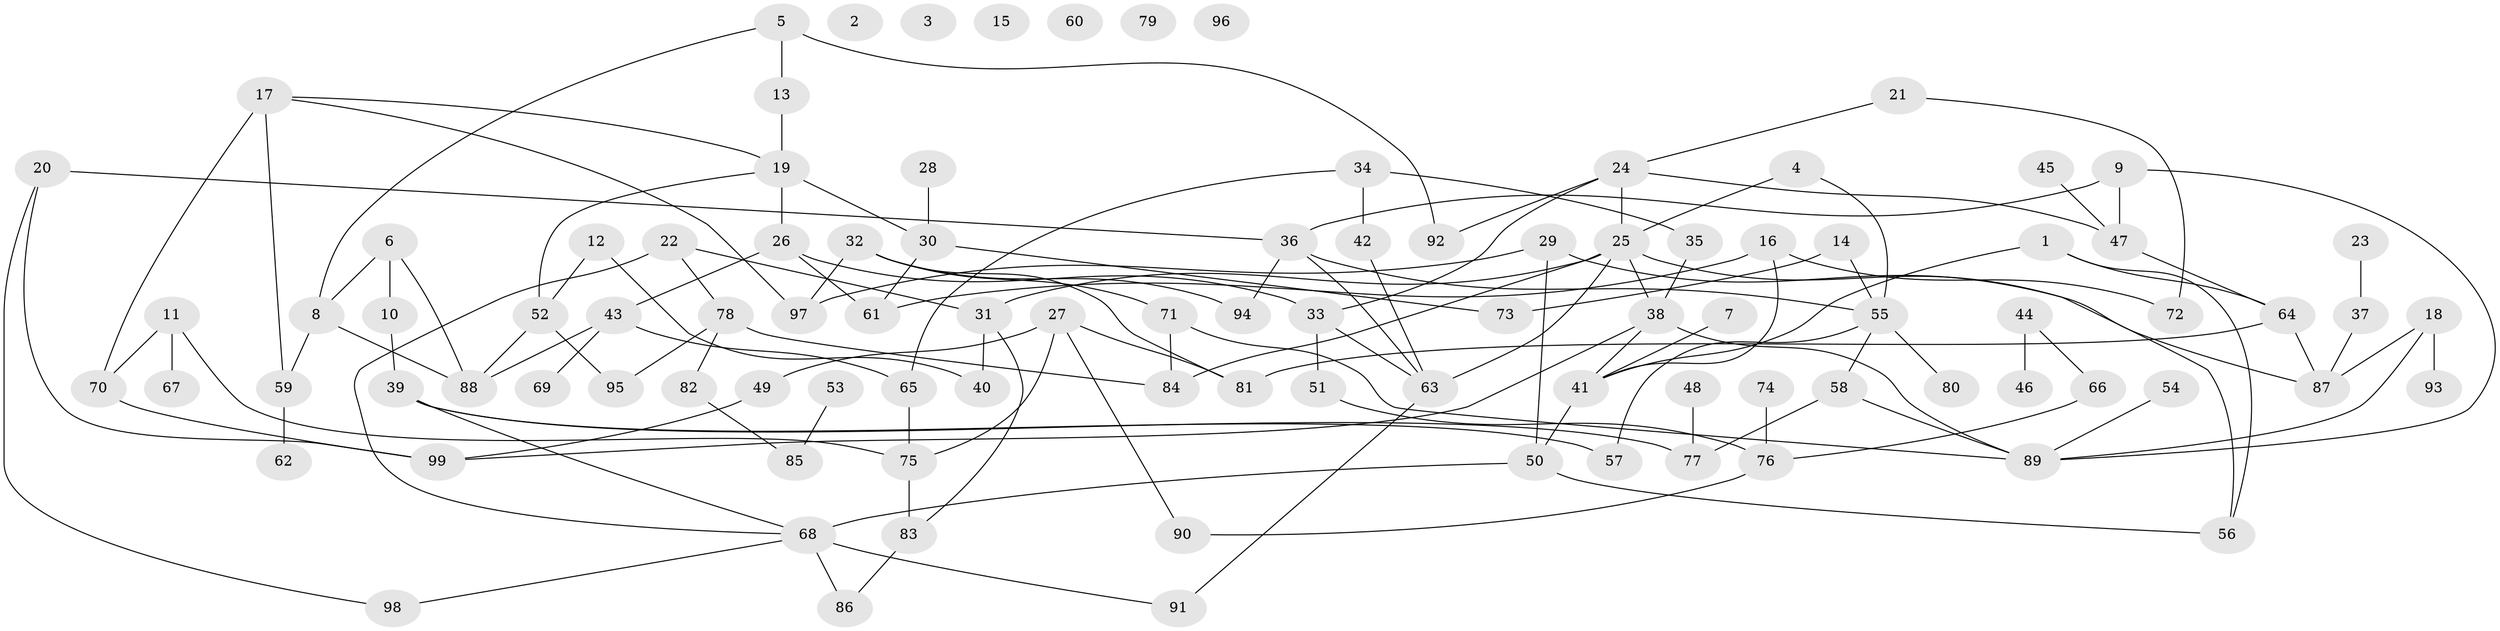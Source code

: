 // Generated by graph-tools (version 1.1) at 2025/13/03/09/25 04:13:08]
// undirected, 99 vertices, 135 edges
graph export_dot {
graph [start="1"]
  node [color=gray90,style=filled];
  1;
  2;
  3;
  4;
  5;
  6;
  7;
  8;
  9;
  10;
  11;
  12;
  13;
  14;
  15;
  16;
  17;
  18;
  19;
  20;
  21;
  22;
  23;
  24;
  25;
  26;
  27;
  28;
  29;
  30;
  31;
  32;
  33;
  34;
  35;
  36;
  37;
  38;
  39;
  40;
  41;
  42;
  43;
  44;
  45;
  46;
  47;
  48;
  49;
  50;
  51;
  52;
  53;
  54;
  55;
  56;
  57;
  58;
  59;
  60;
  61;
  62;
  63;
  64;
  65;
  66;
  67;
  68;
  69;
  70;
  71;
  72;
  73;
  74;
  75;
  76;
  77;
  78;
  79;
  80;
  81;
  82;
  83;
  84;
  85;
  86;
  87;
  88;
  89;
  90;
  91;
  92;
  93;
  94;
  95;
  96;
  97;
  98;
  99;
  1 -- 41;
  1 -- 56;
  1 -- 64;
  4 -- 25;
  4 -- 55;
  5 -- 8;
  5 -- 13;
  5 -- 92;
  6 -- 8;
  6 -- 10;
  6 -- 88;
  7 -- 41;
  8 -- 59;
  8 -- 88;
  9 -- 36;
  9 -- 47;
  9 -- 89;
  10 -- 39;
  11 -- 67;
  11 -- 70;
  11 -- 75;
  12 -- 40;
  12 -- 52;
  13 -- 19;
  14 -- 55;
  14 -- 73;
  16 -- 41;
  16 -- 61;
  16 -- 72;
  17 -- 19;
  17 -- 59;
  17 -- 70;
  17 -- 97;
  18 -- 87;
  18 -- 89;
  18 -- 93;
  19 -- 26;
  19 -- 30;
  19 -- 52;
  20 -- 36;
  20 -- 98;
  20 -- 99;
  21 -- 24;
  21 -- 72;
  22 -- 31;
  22 -- 68;
  22 -- 78;
  23 -- 37;
  24 -- 25;
  24 -- 33;
  24 -- 47;
  24 -- 92;
  25 -- 31;
  25 -- 38;
  25 -- 56;
  25 -- 63;
  25 -- 84;
  26 -- 33;
  26 -- 43;
  26 -- 61;
  27 -- 49;
  27 -- 75;
  27 -- 81;
  27 -- 90;
  28 -- 30;
  29 -- 50;
  29 -- 87;
  29 -- 97;
  30 -- 61;
  30 -- 73;
  31 -- 40;
  31 -- 83;
  32 -- 71;
  32 -- 81;
  32 -- 94;
  32 -- 97;
  33 -- 51;
  33 -- 63;
  34 -- 35;
  34 -- 42;
  34 -- 65;
  35 -- 38;
  36 -- 55;
  36 -- 63;
  36 -- 94;
  37 -- 87;
  38 -- 41;
  38 -- 89;
  38 -- 99;
  39 -- 57;
  39 -- 68;
  39 -- 77;
  41 -- 50;
  42 -- 63;
  43 -- 65;
  43 -- 69;
  43 -- 88;
  44 -- 46;
  44 -- 66;
  45 -- 47;
  47 -- 64;
  48 -- 77;
  49 -- 99;
  50 -- 56;
  50 -- 68;
  51 -- 76;
  52 -- 88;
  52 -- 95;
  53 -- 85;
  54 -- 89;
  55 -- 57;
  55 -- 58;
  55 -- 80;
  58 -- 77;
  58 -- 89;
  59 -- 62;
  63 -- 91;
  64 -- 81;
  64 -- 87;
  65 -- 75;
  66 -- 76;
  68 -- 86;
  68 -- 91;
  68 -- 98;
  70 -- 99;
  71 -- 84;
  71 -- 89;
  74 -- 76;
  75 -- 83;
  76 -- 90;
  78 -- 82;
  78 -- 84;
  78 -- 95;
  82 -- 85;
  83 -- 86;
}
